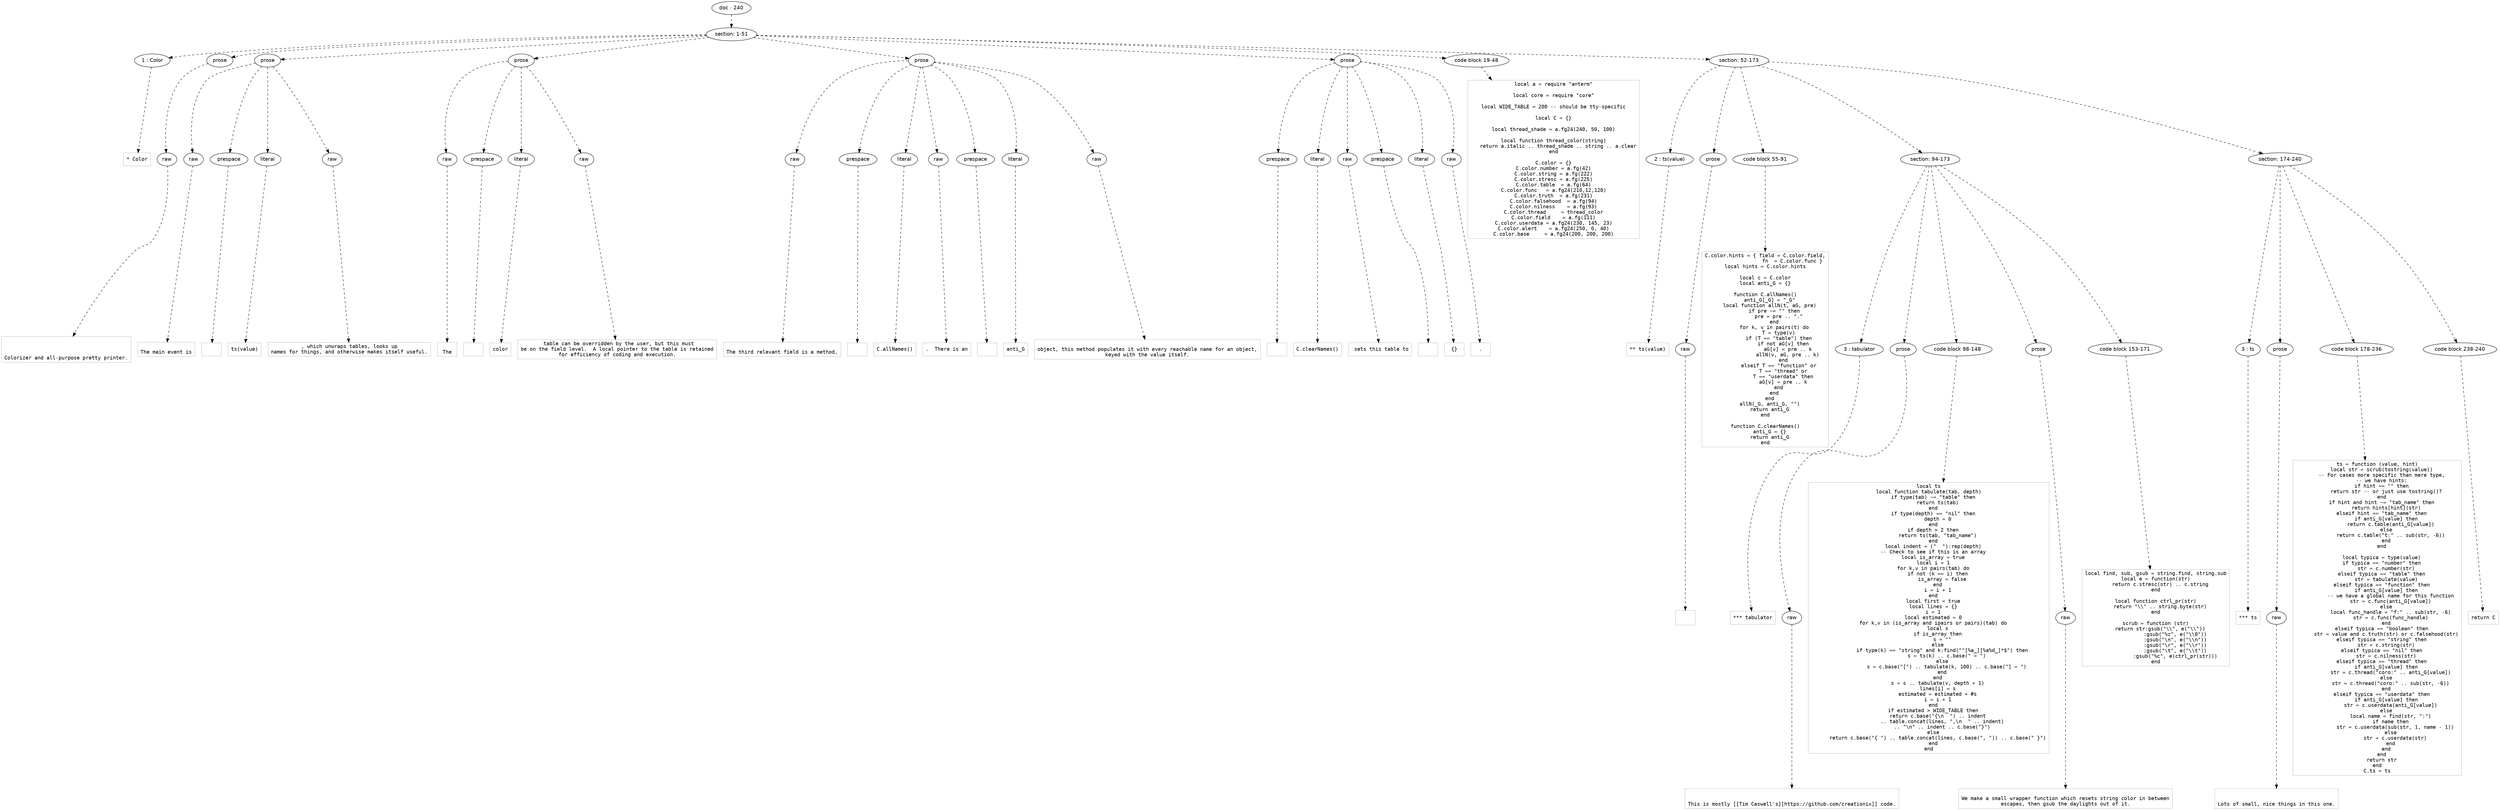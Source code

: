 digraph lpegNode {

node [fontname=Helvetica]
edge [style=dashed]

doc_0 [label="doc - 240"]


doc_0 -> { section_1}
{rank=same; section_1}

section_1 [label="section: 1-51"]


// END RANK doc_0

section_1 -> { header_2 prose_3 prose_4 prose_5 prose_6 prose_7 codeblock_8 section_9}
{rank=same; header_2 prose_3 prose_4 prose_5 prose_6 prose_7 codeblock_8 section_9}

header_2 [label="1 : Color"]

prose_3 [label="prose"]

prose_4 [label="prose"]

prose_5 [label="prose"]

prose_6 [label="prose"]

prose_7 [label="prose"]

codeblock_8 [label="code block 19-48"]

section_9 [label="section: 52-173"]


// END RANK section_1

header_2 -> leaf_10
leaf_10  [color=Gray,shape=rectangle,fontname=Inconsolata,label="* Color"]
// END RANK header_2

prose_3 -> { raw_11}
{rank=same; raw_11}

raw_11 [label="raw"]


// END RANK prose_3

raw_11 -> leaf_12
leaf_12  [color=Gray,shape=rectangle,fontname=Inconsolata,label="


Colorizer and all-purpose pretty printer.
"]
// END RANK raw_11

prose_4 -> { raw_13 prespace_14 literal_15 raw_16}
{rank=same; raw_13 prespace_14 literal_15 raw_16}

raw_13 [label="raw"]

prespace_14 [label="prespace"]

literal_15 [label="literal"]

raw_16 [label="raw"]


// END RANK prose_4

raw_13 -> leaf_17
leaf_17  [color=Gray,shape=rectangle,fontname=Inconsolata,label="
The main event is"]
// END RANK raw_13

prespace_14 -> leaf_18
leaf_18  [color=Gray,shape=rectangle,fontname=Inconsolata,label=" "]
// END RANK prespace_14

literal_15 -> leaf_19
leaf_19  [color=Gray,shape=rectangle,fontname=Inconsolata,label="ts(value)"]
// END RANK literal_15

raw_16 -> leaf_20
leaf_20  [color=Gray,shape=rectangle,fontname=Inconsolata,label=", which unwraps tables, looks up
names for things, and otherwise makes itself useful.
"]
// END RANK raw_16

prose_5 -> { raw_21 prespace_22 literal_23 raw_24}
{rank=same; raw_21 prespace_22 literal_23 raw_24}

raw_21 [label="raw"]

prespace_22 [label="prespace"]

literal_23 [label="literal"]

raw_24 [label="raw"]


// END RANK prose_5

raw_21 -> leaf_25
leaf_25  [color=Gray,shape=rectangle,fontname=Inconsolata,label="
The"]
// END RANK raw_21

prespace_22 -> leaf_26
leaf_26  [color=Gray,shape=rectangle,fontname=Inconsolata,label=" "]
// END RANK prespace_22

literal_23 -> leaf_27
leaf_27  [color=Gray,shape=rectangle,fontname=Inconsolata,label="color"]
// END RANK literal_23

raw_24 -> leaf_28
leaf_28  [color=Gray,shape=rectangle,fontname=Inconsolata,label=" table can be overridden by the user, but this must
be on the field level.  A local pointer to the table is retained
for efficiency of coding and execution.
"]
// END RANK raw_24

prose_6 -> { raw_29 prespace_30 literal_31 raw_32 prespace_33 literal_34 raw_35}
{rank=same; raw_29 prespace_30 literal_31 raw_32 prespace_33 literal_34 raw_35}

raw_29 [label="raw"]

prespace_30 [label="prespace"]

literal_31 [label="literal"]

raw_32 [label="raw"]

prespace_33 [label="prespace"]

literal_34 [label="literal"]

raw_35 [label="raw"]


// END RANK prose_6

raw_29 -> leaf_36
leaf_36  [color=Gray,shape=rectangle,fontname=Inconsolata,label="
The third relevant field is a method,"]
// END RANK raw_29

prespace_30 -> leaf_37
leaf_37  [color=Gray,shape=rectangle,fontname=Inconsolata,label=" "]
// END RANK prespace_30

literal_31 -> leaf_38
leaf_38  [color=Gray,shape=rectangle,fontname=Inconsolata,label="C.allNames()"]
// END RANK literal_31

raw_32 -> leaf_39
leaf_39  [color=Gray,shape=rectangle,fontname=Inconsolata,label=".  There is an"]
// END RANK raw_32

prespace_33 -> leaf_40
leaf_40  [color=Gray,shape=rectangle,fontname=Inconsolata,label=" "]
// END RANK prespace_33

literal_34 -> leaf_41
leaf_41  [color=Gray,shape=rectangle,fontname=Inconsolata,label="anti_G"]
// END RANK literal_34

raw_35 -> leaf_42
leaf_42  [color=Gray,shape=rectangle,fontname=Inconsolata,label="
object, this method populates it with every reachable name for an object,
keyed with the value itself.
"]
// END RANK raw_35

prose_7 -> { prespace_43 literal_44 raw_45 prespace_46 literal_47 raw_48}
{rank=same; prespace_43 literal_44 raw_45 prespace_46 literal_47 raw_48}

prespace_43 [label="prespace"]

literal_44 [label="literal"]

raw_45 [label="raw"]

prespace_46 [label="prespace"]

literal_47 [label="literal"]

raw_48 [label="raw"]


// END RANK prose_7

prespace_43 -> leaf_49
leaf_49  [color=Gray,shape=rectangle,fontname=Inconsolata,label=""]
// END RANK prespace_43

literal_44 -> leaf_50
leaf_50  [color=Gray,shape=rectangle,fontname=Inconsolata,label="C.clearNames()"]
// END RANK literal_44

raw_45 -> leaf_51
leaf_51  [color=Gray,shape=rectangle,fontname=Inconsolata,label=" sets this table to"]
// END RANK raw_45

prespace_46 -> leaf_52
leaf_52  [color=Gray,shape=rectangle,fontname=Inconsolata,label=" "]
// END RANK prespace_46

literal_47 -> leaf_53
leaf_53  [color=Gray,shape=rectangle,fontname=Inconsolata,label="{}"]
// END RANK literal_47

raw_48 -> leaf_54
leaf_54  [color=Gray,shape=rectangle,fontname=Inconsolata,label=".
"]
// END RANK raw_48

codeblock_8 -> leaf_55
leaf_55  [color=Gray,shape=rectangle,fontname=Inconsolata,label="local a = require \"anterm\"

local core = require \"core\"

local WIDE_TABLE = 200 -- should be tty-specific

local C = {}

local thread_shade = a.fg24(240, 50, 100)

local function thread_color(string)
   return a.italic .. thread_shade .. string .. a.clear
end

C.color = {}
C.color.number = a.fg(42)
C.color.string = a.fg(222)
C.color.stresc = a.fg(225)
C.color.table  = a.fg(64)
C.color.func   = a.fg24(210,12,120)
C.color.truth  = a.fg(231)
C.color.falsehood  = a.fg(94)
C.color.nilness    = a.fg(93)
C.color.thread     = thread_color
C.color.field    = a.fg(111)
C.color.userdata = a.fg24(230, 145, 23)
C.color.alert    = a.fg24(250, 0, 40)
C.color.base     = a.fg24(200, 200, 200)"]
// END RANK codeblock_8

section_9 -> { header_56 prose_57 codeblock_58 section_59 section_60}
{rank=same; header_56 prose_57 codeblock_58 section_59 section_60}

header_56 [label="2 : ts(value)"]

prose_57 [label="prose"]

codeblock_58 [label="code block 55-91"]

section_59 [label="section: 94-173"]

section_60 [label="section: 174-240"]


// END RANK section_9

header_56 -> leaf_61
leaf_61  [color=Gray,shape=rectangle,fontname=Inconsolata,label="** ts(value)"]
// END RANK header_56

prose_57 -> { raw_62}
{rank=same; raw_62}

raw_62 [label="raw"]


// END RANK prose_57

raw_62 -> leaf_63
leaf_63  [color=Gray,shape=rectangle,fontname=Inconsolata,label="

"]
// END RANK raw_62

codeblock_58 -> leaf_64
leaf_64  [color=Gray,shape=rectangle,fontname=Inconsolata,label="C.color.hints = { field = C.color.field,
                  fn  = C.color.func }
local hints = C.color.hints

local c = C.color
local anti_G = {}

function C.allNames()
   anti_G[_G] = \"_G\"
   local function allN(t, aG, pre)
      if pre ~= \"\" then
         pre = pre .. \".\"
      end
      for k, v in pairs(t) do
         T = type(v)
         if (T == \"table\") then
            if not aG[v] then
               aG[v] = pre .. k
               allN(v, aG, pre .. k)
            end
         elseif T == \"function\" or
            T == \"thread\" or
            T == \"userdata\" then
            aG[v] = pre .. k
         end
      end
   end
   allN(_G, anti_G, \"\")
   return anti_G
end

function C.clearNames()
   anti_G = {}
   return anti_G
end"]
// END RANK codeblock_58

section_59 -> { header_65 prose_66 codeblock_67 prose_68 codeblock_69}
{rank=same; header_65 prose_66 codeblock_67 prose_68 codeblock_69}

header_65 [label="3 : tabulator"]

prose_66 [label="prose"]

codeblock_67 [label="code block 98-148"]

prose_68 [label="prose"]

codeblock_69 [label="code block 153-171"]


// END RANK section_59

header_65 -> leaf_70
leaf_70  [color=Gray,shape=rectangle,fontname=Inconsolata,label="*** tabulator"]
// END RANK header_65

prose_66 -> { raw_71}
{rank=same; raw_71}

raw_71 [label="raw"]


// END RANK prose_66

raw_71 -> leaf_72
leaf_72  [color=Gray,shape=rectangle,fontname=Inconsolata,label="

This is mostly [[Tim Caswell's][https://github.com/creationix]] code.
"]
// END RANK raw_71

codeblock_67 -> leaf_73
leaf_73  [color=Gray,shape=rectangle,fontname=Inconsolata,label="local ts
local function tabulate(tab, depth)
   if type(tab) ~= \"table\" then
      return ts(tab)
   end
   if type(depth) == \"nil\" then
      depth = 0
   end
   if depth > 2 then
      return ts(tab, \"tab_name\")
   end
   local indent = (\"  \"):rep(depth)
   -- Check to see if this is an array
   local is_array = true
   local i = 1
   for k,v in pairs(tab) do
      if not (k == i) then
         is_array = false
      end
      i = i + 1
   end
   local first = true
   local lines = {}
   i = 1
   local estimated = 0
   for k,v in (is_array and ipairs or pairs)(tab) do
      local s
      if is_array then
         s = \"\"
      else
         if type(k) == \"string\" and k:find(\"^[%a_][%a%d_]*$\") then
            s = ts(k) .. c.base(\" = \")
         else
            s = c.base(\"[\") .. tabulate(k, 100) .. c.base(\"] = \")
         end
      end
      s = s .. tabulate(v, depth + 1)
      lines[i] = s
      estimated = estimated + #s
      i = i + 1
   end
   if estimated > WIDE_TABLE then
      return c.base(\"{\\n  \") .. indent
         .. table.concat(lines, \",\\n  \" .. indent)
         .. \"\\n\" .. indent .. c.base(\"}\")
   else
      return c.base(\"{ \") .. table.concat(lines, c.base(\", \")) .. c.base(\" }\")
   end
end"]
// END RANK codeblock_67

prose_68 -> { raw_74}
{rank=same; raw_74}

raw_74 [label="raw"]


// END RANK prose_68

raw_74 -> leaf_75
leaf_75  [color=Gray,shape=rectangle,fontname=Inconsolata,label="
We make a small wrapper function which resets string color in between
escapes, then gsub the daylights out of it.
"]
// END RANK raw_74

codeblock_69 -> leaf_76
leaf_76  [color=Gray,shape=rectangle,fontname=Inconsolata,label="local find, sub, gsub = string.find, string.sub
local e = function(str)
   return c.stresc(str) .. c.string
end

local function ctrl_pr(str)
   return \"\\\\\" .. string.byte(str)
end

scrub = function (str)
   return str:gsub(\"\\\\\", e(\"\\\\\"))
             :gsub(\"%z\", e(\"\\\\0\"))
             :gsub(\"\\n\", e(\"\\\\n\"))
             :gsub(\"\\r\", e(\"\\\\r\"))
             :gsub(\"\\t\", e(\"\\\\t\"))
             :gsub(\"%c\", e(ctrl_pr(str)))
end"]
// END RANK codeblock_69

section_60 -> { header_77 prose_78 codeblock_79 codeblock_80}
{rank=same; header_77 prose_78 codeblock_79 codeblock_80}

header_77 [label="3 : ts"]

prose_78 [label="prose"]

codeblock_79 [label="code block 178-236"]

codeblock_80 [label="code block 238-240"]


// END RANK section_60

header_77 -> leaf_81
leaf_81  [color=Gray,shape=rectangle,fontname=Inconsolata,label="*** ts"]
// END RANK header_77

prose_78 -> { raw_82}
{rank=same; raw_82}

raw_82 [label="raw"]


// END RANK prose_78

raw_82 -> leaf_83
leaf_83  [color=Gray,shape=rectangle,fontname=Inconsolata,label="

Lots of small, nice things in this one.
"]
// END RANK raw_82

codeblock_79 -> leaf_84
leaf_84  [color=Gray,shape=rectangle,fontname=Inconsolata,label="ts = function (value, hint)
   local str = scrub(tostring(value))
   -- For cases more specific than mere type,
   -- we have hints:
   if hint == \"\" then
      return str -- or just use tostring()?
   end
   if hint and hint ~= \"tab_name\" then
      return hints[hint](str)
   elseif hint == \"tab_name\" then
      if anti_G[value] then
         return c.table(anti_G[value])
      else
         return c.table(\"t:\" .. sub(str, -6))
      end
   end

   local typica = type(value)
   if typica == \"number\" then
      str = c.number(str)
   elseif typica == \"table\" then
      str = tabulate(value)
   elseif typica == \"function\" then
      if anti_G[value] then
         -- we have a global name for this function
         str = c.func(anti_G[value])
      else
         local func_handle = \"f:\" .. sub(str, -6)
         str = c.func(func_handle)
      end
   elseif typica == \"boolean\" then
      str = value and c.truth(str) or c.falsehood(str)
   elseif typica == \"string\" then
      str = c.string(str)
   elseif typica == \"nil\" then
      str = c.nilness(str)
   elseif typica == \"thread\" then
      if anti_G[value] then
         str = c.thread(\"coro:\" .. anti_G[value])
      else
         str = c.thread(\"coro:\" .. sub(str, -6))
      end
   elseif typica == \"userdata\" then
      if anti_G[value] then
         str = c.userdata(anti_G[value])
      else
         local name = find(str, \":\")
         if name then
            str = c.userdata(sub(str, 1, name - 1))
         else
            str = c.userdata(str)
         end
      end
   end
   return str
end
C.ts = ts"]
// END RANK codeblock_79

codeblock_80 -> leaf_85
leaf_85  [color=Gray,shape=rectangle,fontname=Inconsolata,label="return C"]
// END RANK codeblock_80


}
